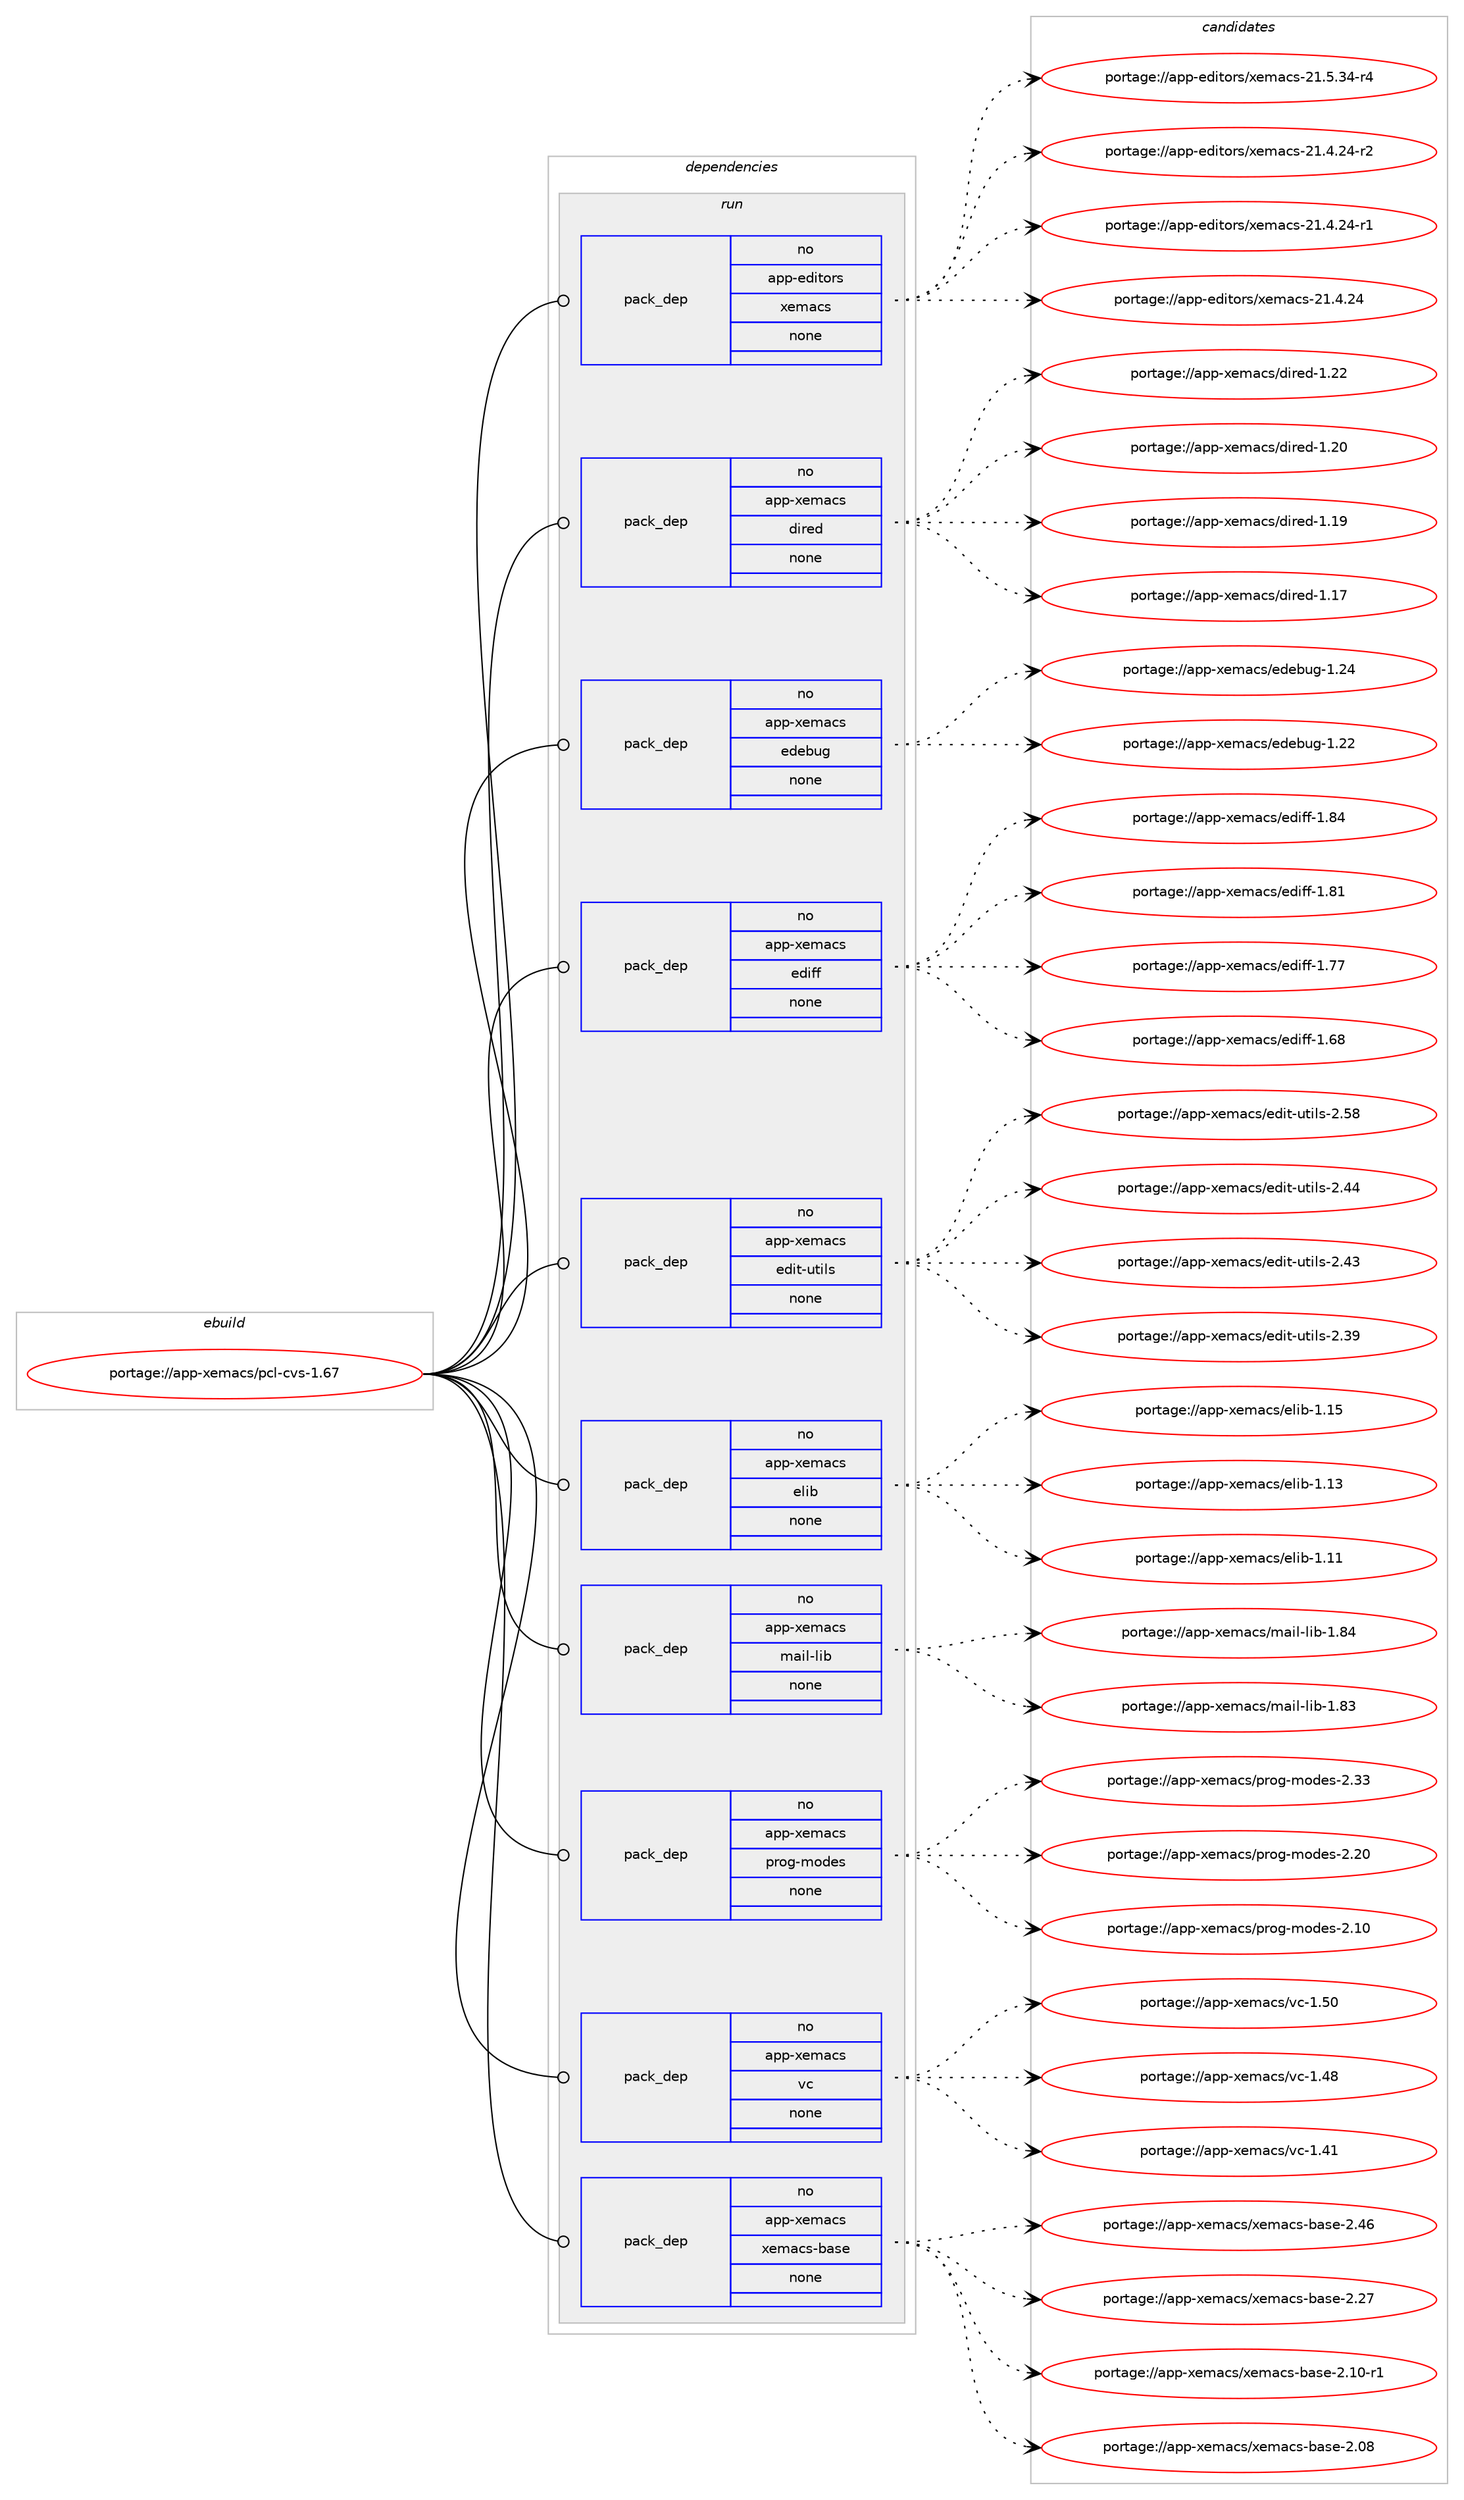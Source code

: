 digraph prolog {

# *************
# Graph options
# *************

newrank=true;
concentrate=true;
compound=true;
graph [rankdir=LR,fontname=Helvetica,fontsize=10,ranksep=1.5];#, ranksep=2.5, nodesep=0.2];
edge  [arrowhead=vee];
node  [fontname=Helvetica,fontsize=10];

# **********
# The ebuild
# **********

subgraph cluster_leftcol {
color=gray;
rank=same;
label=<<i>ebuild</i>>;
id [label="portage://app-xemacs/pcl-cvs-1.67", color=red, width=4, href="../app-xemacs/pcl-cvs-1.67.svg"];
}

# ****************
# The dependencies
# ****************

subgraph cluster_midcol {
color=gray;
label=<<i>dependencies</i>>;
subgraph cluster_compile {
fillcolor="#eeeeee";
style=filled;
label=<<i>compile</i>>;
}
subgraph cluster_compileandrun {
fillcolor="#eeeeee";
style=filled;
label=<<i>compile and run</i>>;
}
subgraph cluster_run {
fillcolor="#eeeeee";
style=filled;
label=<<i>run</i>>;
subgraph pack441398 {
dependency587886 [label=<<TABLE BORDER="0" CELLBORDER="1" CELLSPACING="0" CELLPADDING="4" WIDTH="220"><TR><TD ROWSPAN="6" CELLPADDING="30">pack_dep</TD></TR><TR><TD WIDTH="110">no</TD></TR><TR><TD>app-editors</TD></TR><TR><TD>xemacs</TD></TR><TR><TD>none</TD></TR><TR><TD></TD></TR></TABLE>>, shape=none, color=blue];
}
id:e -> dependency587886:w [weight=20,style="solid",arrowhead="odot"];
subgraph pack441399 {
dependency587887 [label=<<TABLE BORDER="0" CELLBORDER="1" CELLSPACING="0" CELLPADDING="4" WIDTH="220"><TR><TD ROWSPAN="6" CELLPADDING="30">pack_dep</TD></TR><TR><TD WIDTH="110">no</TD></TR><TR><TD>app-xemacs</TD></TR><TR><TD>dired</TD></TR><TR><TD>none</TD></TR><TR><TD></TD></TR></TABLE>>, shape=none, color=blue];
}
id:e -> dependency587887:w [weight=20,style="solid",arrowhead="odot"];
subgraph pack441400 {
dependency587888 [label=<<TABLE BORDER="0" CELLBORDER="1" CELLSPACING="0" CELLPADDING="4" WIDTH="220"><TR><TD ROWSPAN="6" CELLPADDING="30">pack_dep</TD></TR><TR><TD WIDTH="110">no</TD></TR><TR><TD>app-xemacs</TD></TR><TR><TD>edebug</TD></TR><TR><TD>none</TD></TR><TR><TD></TD></TR></TABLE>>, shape=none, color=blue];
}
id:e -> dependency587888:w [weight=20,style="solid",arrowhead="odot"];
subgraph pack441401 {
dependency587889 [label=<<TABLE BORDER="0" CELLBORDER="1" CELLSPACING="0" CELLPADDING="4" WIDTH="220"><TR><TD ROWSPAN="6" CELLPADDING="30">pack_dep</TD></TR><TR><TD WIDTH="110">no</TD></TR><TR><TD>app-xemacs</TD></TR><TR><TD>ediff</TD></TR><TR><TD>none</TD></TR><TR><TD></TD></TR></TABLE>>, shape=none, color=blue];
}
id:e -> dependency587889:w [weight=20,style="solid",arrowhead="odot"];
subgraph pack441402 {
dependency587890 [label=<<TABLE BORDER="0" CELLBORDER="1" CELLSPACING="0" CELLPADDING="4" WIDTH="220"><TR><TD ROWSPAN="6" CELLPADDING="30">pack_dep</TD></TR><TR><TD WIDTH="110">no</TD></TR><TR><TD>app-xemacs</TD></TR><TR><TD>edit-utils</TD></TR><TR><TD>none</TD></TR><TR><TD></TD></TR></TABLE>>, shape=none, color=blue];
}
id:e -> dependency587890:w [weight=20,style="solid",arrowhead="odot"];
subgraph pack441403 {
dependency587891 [label=<<TABLE BORDER="0" CELLBORDER="1" CELLSPACING="0" CELLPADDING="4" WIDTH="220"><TR><TD ROWSPAN="6" CELLPADDING="30">pack_dep</TD></TR><TR><TD WIDTH="110">no</TD></TR><TR><TD>app-xemacs</TD></TR><TR><TD>elib</TD></TR><TR><TD>none</TD></TR><TR><TD></TD></TR></TABLE>>, shape=none, color=blue];
}
id:e -> dependency587891:w [weight=20,style="solid",arrowhead="odot"];
subgraph pack441404 {
dependency587892 [label=<<TABLE BORDER="0" CELLBORDER="1" CELLSPACING="0" CELLPADDING="4" WIDTH="220"><TR><TD ROWSPAN="6" CELLPADDING="30">pack_dep</TD></TR><TR><TD WIDTH="110">no</TD></TR><TR><TD>app-xemacs</TD></TR><TR><TD>mail-lib</TD></TR><TR><TD>none</TD></TR><TR><TD></TD></TR></TABLE>>, shape=none, color=blue];
}
id:e -> dependency587892:w [weight=20,style="solid",arrowhead="odot"];
subgraph pack441405 {
dependency587893 [label=<<TABLE BORDER="0" CELLBORDER="1" CELLSPACING="0" CELLPADDING="4" WIDTH="220"><TR><TD ROWSPAN="6" CELLPADDING="30">pack_dep</TD></TR><TR><TD WIDTH="110">no</TD></TR><TR><TD>app-xemacs</TD></TR><TR><TD>prog-modes</TD></TR><TR><TD>none</TD></TR><TR><TD></TD></TR></TABLE>>, shape=none, color=blue];
}
id:e -> dependency587893:w [weight=20,style="solid",arrowhead="odot"];
subgraph pack441406 {
dependency587894 [label=<<TABLE BORDER="0" CELLBORDER="1" CELLSPACING="0" CELLPADDING="4" WIDTH="220"><TR><TD ROWSPAN="6" CELLPADDING="30">pack_dep</TD></TR><TR><TD WIDTH="110">no</TD></TR><TR><TD>app-xemacs</TD></TR><TR><TD>vc</TD></TR><TR><TD>none</TD></TR><TR><TD></TD></TR></TABLE>>, shape=none, color=blue];
}
id:e -> dependency587894:w [weight=20,style="solid",arrowhead="odot"];
subgraph pack441407 {
dependency587895 [label=<<TABLE BORDER="0" CELLBORDER="1" CELLSPACING="0" CELLPADDING="4" WIDTH="220"><TR><TD ROWSPAN="6" CELLPADDING="30">pack_dep</TD></TR><TR><TD WIDTH="110">no</TD></TR><TR><TD>app-xemacs</TD></TR><TR><TD>xemacs-base</TD></TR><TR><TD>none</TD></TR><TR><TD></TD></TR></TABLE>>, shape=none, color=blue];
}
id:e -> dependency587895:w [weight=20,style="solid",arrowhead="odot"];
}
}

# **************
# The candidates
# **************

subgraph cluster_choices {
rank=same;
color=gray;
label=<<i>candidates</i>>;

subgraph choice441398 {
color=black;
nodesep=1;
choice971121124510110010511611111411547120101109979911545504946534651524511452 [label="portage://app-editors/xemacs-21.5.34-r4", color=red, width=4,href="../app-editors/xemacs-21.5.34-r4.svg"];
choice971121124510110010511611111411547120101109979911545504946524650524511450 [label="portage://app-editors/xemacs-21.4.24-r2", color=red, width=4,href="../app-editors/xemacs-21.4.24-r2.svg"];
choice971121124510110010511611111411547120101109979911545504946524650524511449 [label="portage://app-editors/xemacs-21.4.24-r1", color=red, width=4,href="../app-editors/xemacs-21.4.24-r1.svg"];
choice97112112451011001051161111141154712010110997991154550494652465052 [label="portage://app-editors/xemacs-21.4.24", color=red, width=4,href="../app-editors/xemacs-21.4.24.svg"];
dependency587886:e -> choice971121124510110010511611111411547120101109979911545504946534651524511452:w [style=dotted,weight="100"];
dependency587886:e -> choice971121124510110010511611111411547120101109979911545504946524650524511450:w [style=dotted,weight="100"];
dependency587886:e -> choice971121124510110010511611111411547120101109979911545504946524650524511449:w [style=dotted,weight="100"];
dependency587886:e -> choice97112112451011001051161111141154712010110997991154550494652465052:w [style=dotted,weight="100"];
}
subgraph choice441399 {
color=black;
nodesep=1;
choice97112112451201011099799115471001051141011004549465050 [label="portage://app-xemacs/dired-1.22", color=red, width=4,href="../app-xemacs/dired-1.22.svg"];
choice97112112451201011099799115471001051141011004549465048 [label="portage://app-xemacs/dired-1.20", color=red, width=4,href="../app-xemacs/dired-1.20.svg"];
choice97112112451201011099799115471001051141011004549464957 [label="portage://app-xemacs/dired-1.19", color=red, width=4,href="../app-xemacs/dired-1.19.svg"];
choice97112112451201011099799115471001051141011004549464955 [label="portage://app-xemacs/dired-1.17", color=red, width=4,href="../app-xemacs/dired-1.17.svg"];
dependency587887:e -> choice97112112451201011099799115471001051141011004549465050:w [style=dotted,weight="100"];
dependency587887:e -> choice97112112451201011099799115471001051141011004549465048:w [style=dotted,weight="100"];
dependency587887:e -> choice97112112451201011099799115471001051141011004549464957:w [style=dotted,weight="100"];
dependency587887:e -> choice97112112451201011099799115471001051141011004549464955:w [style=dotted,weight="100"];
}
subgraph choice441400 {
color=black;
nodesep=1;
choice9711211245120101109979911547101100101981171034549465052 [label="portage://app-xemacs/edebug-1.24", color=red, width=4,href="../app-xemacs/edebug-1.24.svg"];
choice9711211245120101109979911547101100101981171034549465050 [label="portage://app-xemacs/edebug-1.22", color=red, width=4,href="../app-xemacs/edebug-1.22.svg"];
dependency587888:e -> choice9711211245120101109979911547101100101981171034549465052:w [style=dotted,weight="100"];
dependency587888:e -> choice9711211245120101109979911547101100101981171034549465050:w [style=dotted,weight="100"];
}
subgraph choice441401 {
color=black;
nodesep=1;
choice97112112451201011099799115471011001051021024549465652 [label="portage://app-xemacs/ediff-1.84", color=red, width=4,href="../app-xemacs/ediff-1.84.svg"];
choice97112112451201011099799115471011001051021024549465649 [label="portage://app-xemacs/ediff-1.81", color=red, width=4,href="../app-xemacs/ediff-1.81.svg"];
choice97112112451201011099799115471011001051021024549465555 [label="portage://app-xemacs/ediff-1.77", color=red, width=4,href="../app-xemacs/ediff-1.77.svg"];
choice97112112451201011099799115471011001051021024549465456 [label="portage://app-xemacs/ediff-1.68", color=red, width=4,href="../app-xemacs/ediff-1.68.svg"];
dependency587889:e -> choice97112112451201011099799115471011001051021024549465652:w [style=dotted,weight="100"];
dependency587889:e -> choice97112112451201011099799115471011001051021024549465649:w [style=dotted,weight="100"];
dependency587889:e -> choice97112112451201011099799115471011001051021024549465555:w [style=dotted,weight="100"];
dependency587889:e -> choice97112112451201011099799115471011001051021024549465456:w [style=dotted,weight="100"];
}
subgraph choice441402 {
color=black;
nodesep=1;
choice9711211245120101109979911547101100105116451171161051081154550465356 [label="portage://app-xemacs/edit-utils-2.58", color=red, width=4,href="../app-xemacs/edit-utils-2.58.svg"];
choice9711211245120101109979911547101100105116451171161051081154550465252 [label="portage://app-xemacs/edit-utils-2.44", color=red, width=4,href="../app-xemacs/edit-utils-2.44.svg"];
choice9711211245120101109979911547101100105116451171161051081154550465251 [label="portage://app-xemacs/edit-utils-2.43", color=red, width=4,href="../app-xemacs/edit-utils-2.43.svg"];
choice9711211245120101109979911547101100105116451171161051081154550465157 [label="portage://app-xemacs/edit-utils-2.39", color=red, width=4,href="../app-xemacs/edit-utils-2.39.svg"];
dependency587890:e -> choice9711211245120101109979911547101100105116451171161051081154550465356:w [style=dotted,weight="100"];
dependency587890:e -> choice9711211245120101109979911547101100105116451171161051081154550465252:w [style=dotted,weight="100"];
dependency587890:e -> choice9711211245120101109979911547101100105116451171161051081154550465251:w [style=dotted,weight="100"];
dependency587890:e -> choice9711211245120101109979911547101100105116451171161051081154550465157:w [style=dotted,weight="100"];
}
subgraph choice441403 {
color=black;
nodesep=1;
choice9711211245120101109979911547101108105984549464953 [label="portage://app-xemacs/elib-1.15", color=red, width=4,href="../app-xemacs/elib-1.15.svg"];
choice9711211245120101109979911547101108105984549464951 [label="portage://app-xemacs/elib-1.13", color=red, width=4,href="../app-xemacs/elib-1.13.svg"];
choice9711211245120101109979911547101108105984549464949 [label="portage://app-xemacs/elib-1.11", color=red, width=4,href="../app-xemacs/elib-1.11.svg"];
dependency587891:e -> choice9711211245120101109979911547101108105984549464953:w [style=dotted,weight="100"];
dependency587891:e -> choice9711211245120101109979911547101108105984549464951:w [style=dotted,weight="100"];
dependency587891:e -> choice9711211245120101109979911547101108105984549464949:w [style=dotted,weight="100"];
}
subgraph choice441404 {
color=black;
nodesep=1;
choice97112112451201011099799115471099710510845108105984549465652 [label="portage://app-xemacs/mail-lib-1.84", color=red, width=4,href="../app-xemacs/mail-lib-1.84.svg"];
choice97112112451201011099799115471099710510845108105984549465651 [label="portage://app-xemacs/mail-lib-1.83", color=red, width=4,href="../app-xemacs/mail-lib-1.83.svg"];
dependency587892:e -> choice97112112451201011099799115471099710510845108105984549465652:w [style=dotted,weight="100"];
dependency587892:e -> choice97112112451201011099799115471099710510845108105984549465651:w [style=dotted,weight="100"];
}
subgraph choice441405 {
color=black;
nodesep=1;
choice9711211245120101109979911547112114111103451091111001011154550465151 [label="portage://app-xemacs/prog-modes-2.33", color=red, width=4,href="../app-xemacs/prog-modes-2.33.svg"];
choice9711211245120101109979911547112114111103451091111001011154550465048 [label="portage://app-xemacs/prog-modes-2.20", color=red, width=4,href="../app-xemacs/prog-modes-2.20.svg"];
choice9711211245120101109979911547112114111103451091111001011154550464948 [label="portage://app-xemacs/prog-modes-2.10", color=red, width=4,href="../app-xemacs/prog-modes-2.10.svg"];
dependency587893:e -> choice9711211245120101109979911547112114111103451091111001011154550465151:w [style=dotted,weight="100"];
dependency587893:e -> choice9711211245120101109979911547112114111103451091111001011154550465048:w [style=dotted,weight="100"];
dependency587893:e -> choice9711211245120101109979911547112114111103451091111001011154550464948:w [style=dotted,weight="100"];
}
subgraph choice441406 {
color=black;
nodesep=1;
choice9711211245120101109979911547118994549465348 [label="portage://app-xemacs/vc-1.50", color=red, width=4,href="../app-xemacs/vc-1.50.svg"];
choice9711211245120101109979911547118994549465256 [label="portage://app-xemacs/vc-1.48", color=red, width=4,href="../app-xemacs/vc-1.48.svg"];
choice9711211245120101109979911547118994549465249 [label="portage://app-xemacs/vc-1.41", color=red, width=4,href="../app-xemacs/vc-1.41.svg"];
dependency587894:e -> choice9711211245120101109979911547118994549465348:w [style=dotted,weight="100"];
dependency587894:e -> choice9711211245120101109979911547118994549465256:w [style=dotted,weight="100"];
dependency587894:e -> choice9711211245120101109979911547118994549465249:w [style=dotted,weight="100"];
}
subgraph choice441407 {
color=black;
nodesep=1;
choice971121124512010110997991154712010110997991154598971151014550465254 [label="portage://app-xemacs/xemacs-base-2.46", color=red, width=4,href="../app-xemacs/xemacs-base-2.46.svg"];
choice971121124512010110997991154712010110997991154598971151014550465055 [label="portage://app-xemacs/xemacs-base-2.27", color=red, width=4,href="../app-xemacs/xemacs-base-2.27.svg"];
choice9711211245120101109979911547120101109979911545989711510145504649484511449 [label="portage://app-xemacs/xemacs-base-2.10-r1", color=red, width=4,href="../app-xemacs/xemacs-base-2.10-r1.svg"];
choice971121124512010110997991154712010110997991154598971151014550464856 [label="portage://app-xemacs/xemacs-base-2.08", color=red, width=4,href="../app-xemacs/xemacs-base-2.08.svg"];
dependency587895:e -> choice971121124512010110997991154712010110997991154598971151014550465254:w [style=dotted,weight="100"];
dependency587895:e -> choice971121124512010110997991154712010110997991154598971151014550465055:w [style=dotted,weight="100"];
dependency587895:e -> choice9711211245120101109979911547120101109979911545989711510145504649484511449:w [style=dotted,weight="100"];
dependency587895:e -> choice971121124512010110997991154712010110997991154598971151014550464856:w [style=dotted,weight="100"];
}
}

}
